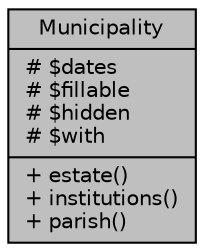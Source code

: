 digraph "Municipality"
{
 // LATEX_PDF_SIZE
  bgcolor="transparent";
  edge [fontname="Helvetica",fontsize="10",labelfontname="Helvetica",labelfontsize="10"];
  node [fontname="Helvetica",fontsize="10",shape=record];
  Node1 [label="{Municipality\n|# $dates\l# $fillable\l# $hidden\l# $with\l|+ estate()\l+ institutions()\l+ parish()\l}",height=0.2,width=0.4,color="black", fillcolor="grey75", style="filled", fontcolor="black",tooltip="Datos de Municipios."];
}
